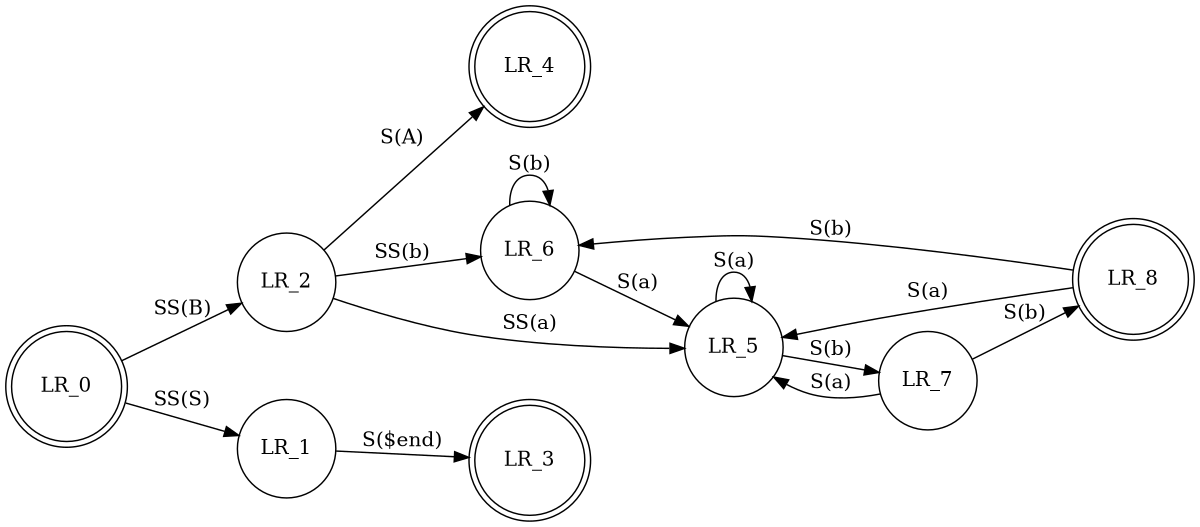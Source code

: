 digraph finite_state_machine {
	graph [rankdir=LR, size="8,5"];
	node [label="\N", shape=doublecircle];
	graph [bb="0,0,770,344"];
	LR_0 [pos="38,112", width="1.0556", height="1.0556"];
	LR_3 [pos="336,38", width="1.0556", height="1.0556"];
	LR_4 [pos="336,306", width="1.0556", height="1.0556"];
	LR_8 [pos="732,159", width="1.0556", height="1.0556"];
	LR_2 [shape=circle, pos="182,153", width="0.94444", height="0.94444"];
	LR_1 [shape=circle, pos="182,57", width="0.94444", height="0.94444"];
	LR_6 [shape=circle, pos="336,181", width="0.94444", height="0.94444"];
	LR_5 [shape=circle, pos="468,112", width="0.94444", height="0.94444"];
	LR_7 [shape=circle, pos="598,89", width="0.94444", height="0.94444"];
	LR_0 -> LR_2 [label="SS(B)", pos="e,149.29,143.69 74.71,122.45 94.474,128.08 118.95,135.05 139.53,140.91", lp="112,145.5"];
	LR_0 -> LR_1 [label="SS(S)", pos="e,149.76,69.313 73.596,98.404 93.818,90.68 119.24,80.97 140.38,72.895", lp="112,98.5"];
	LR_1 -> LR_3 [label="S($end)", pos="e,298.23,42.66 215.8,52.83 237.01,50.214 264.68,46.799 288.13,43.906", lp="257,59.5"];
	LR_2 -> LR_6 [label="SS(b)", pos="e,302.55,174.92 215.8,159.14 238.34,163.24 268.19,168.67 292.5,173.09", lp="257,178.5"];
	LR_2 -> LR_5 [label="SS(a)", pos="e,433.9,111.65 214.58,141.97 237.6,134.69 269.34,125.66 298,121 340.3,114.13 389.22,112.15 423.69,111.73", lp="336,129.5"];
	LR_2 -> LR_4 [label="S(A)", pos="e,308.86,279.04 206.4,177.24 232.02,202.69 272.51,242.92 301.41,271.63", lp="257,255.5"];
	LR_5 -> LR_7 [label="S(b)", pos="e,564.35,94.953 501.82,106.02 517.77,103.2 537,99.793 554.06,96.774", lp="533,111.5"];
	LR_5 -> LR_5 [label="S(a)", pos="e,480,143.99 456,143.99 455.88,155.06 459.88,164 468,164 473.46,164 477.06,159.96 478.79,153.96", lp="468,172.5"];
	LR_6 -> LR_6 [label="S(b)", pos="e,348.74,212.73 323.26,212.73 323.05,223.92 327.3,233 336,233 341.84,233 345.68,228.9 347.51,222.82", lp="336,241.5"];
	LR_6 -> LR_5 [label="S(a)", pos="e,437.86,127.76 366.28,165.17 384.9,155.44 408.93,142.88 428.97,132.4", lp="404,158.5"];
	LR_7 -> LR_8 [label="S(b)", pos="e,698.66,140.25 628.9,104.08 643.29,111.19 660.59,119.89 676,128 680.49,130.37 685.17,132.88 689.82,135.4", lp="663,136.5"];
	LR_7 -> LR_5 [label="S(a)", pos="e,494.58,90.437 565.66,78.323 551.44,75.186 534.68,73.627 520,78 514.3,79.697 508.65,82.238 503.29,85.181", lp="533,86.5"];
	LR_8 -> LR_6 [label="S(b)", pos="e,369.96,184.89 694.31,165.66 648.88,173.32 570.14,185.43 502,190 471.85,192.02 464.19,191.38 434,190 416.33,189.19 396.93,187.56\
 380.08,185.91", lp="533,196.5"];
	LR_8 -> LR_5 [label="S(a)", pos="e,501.24,119.91 694.3,153.7 651.78,147.51 580.65,136.5 520,124 517.15,123.41 514.22,122.79 511.26,122.15", lp="598,152.5"];
}
